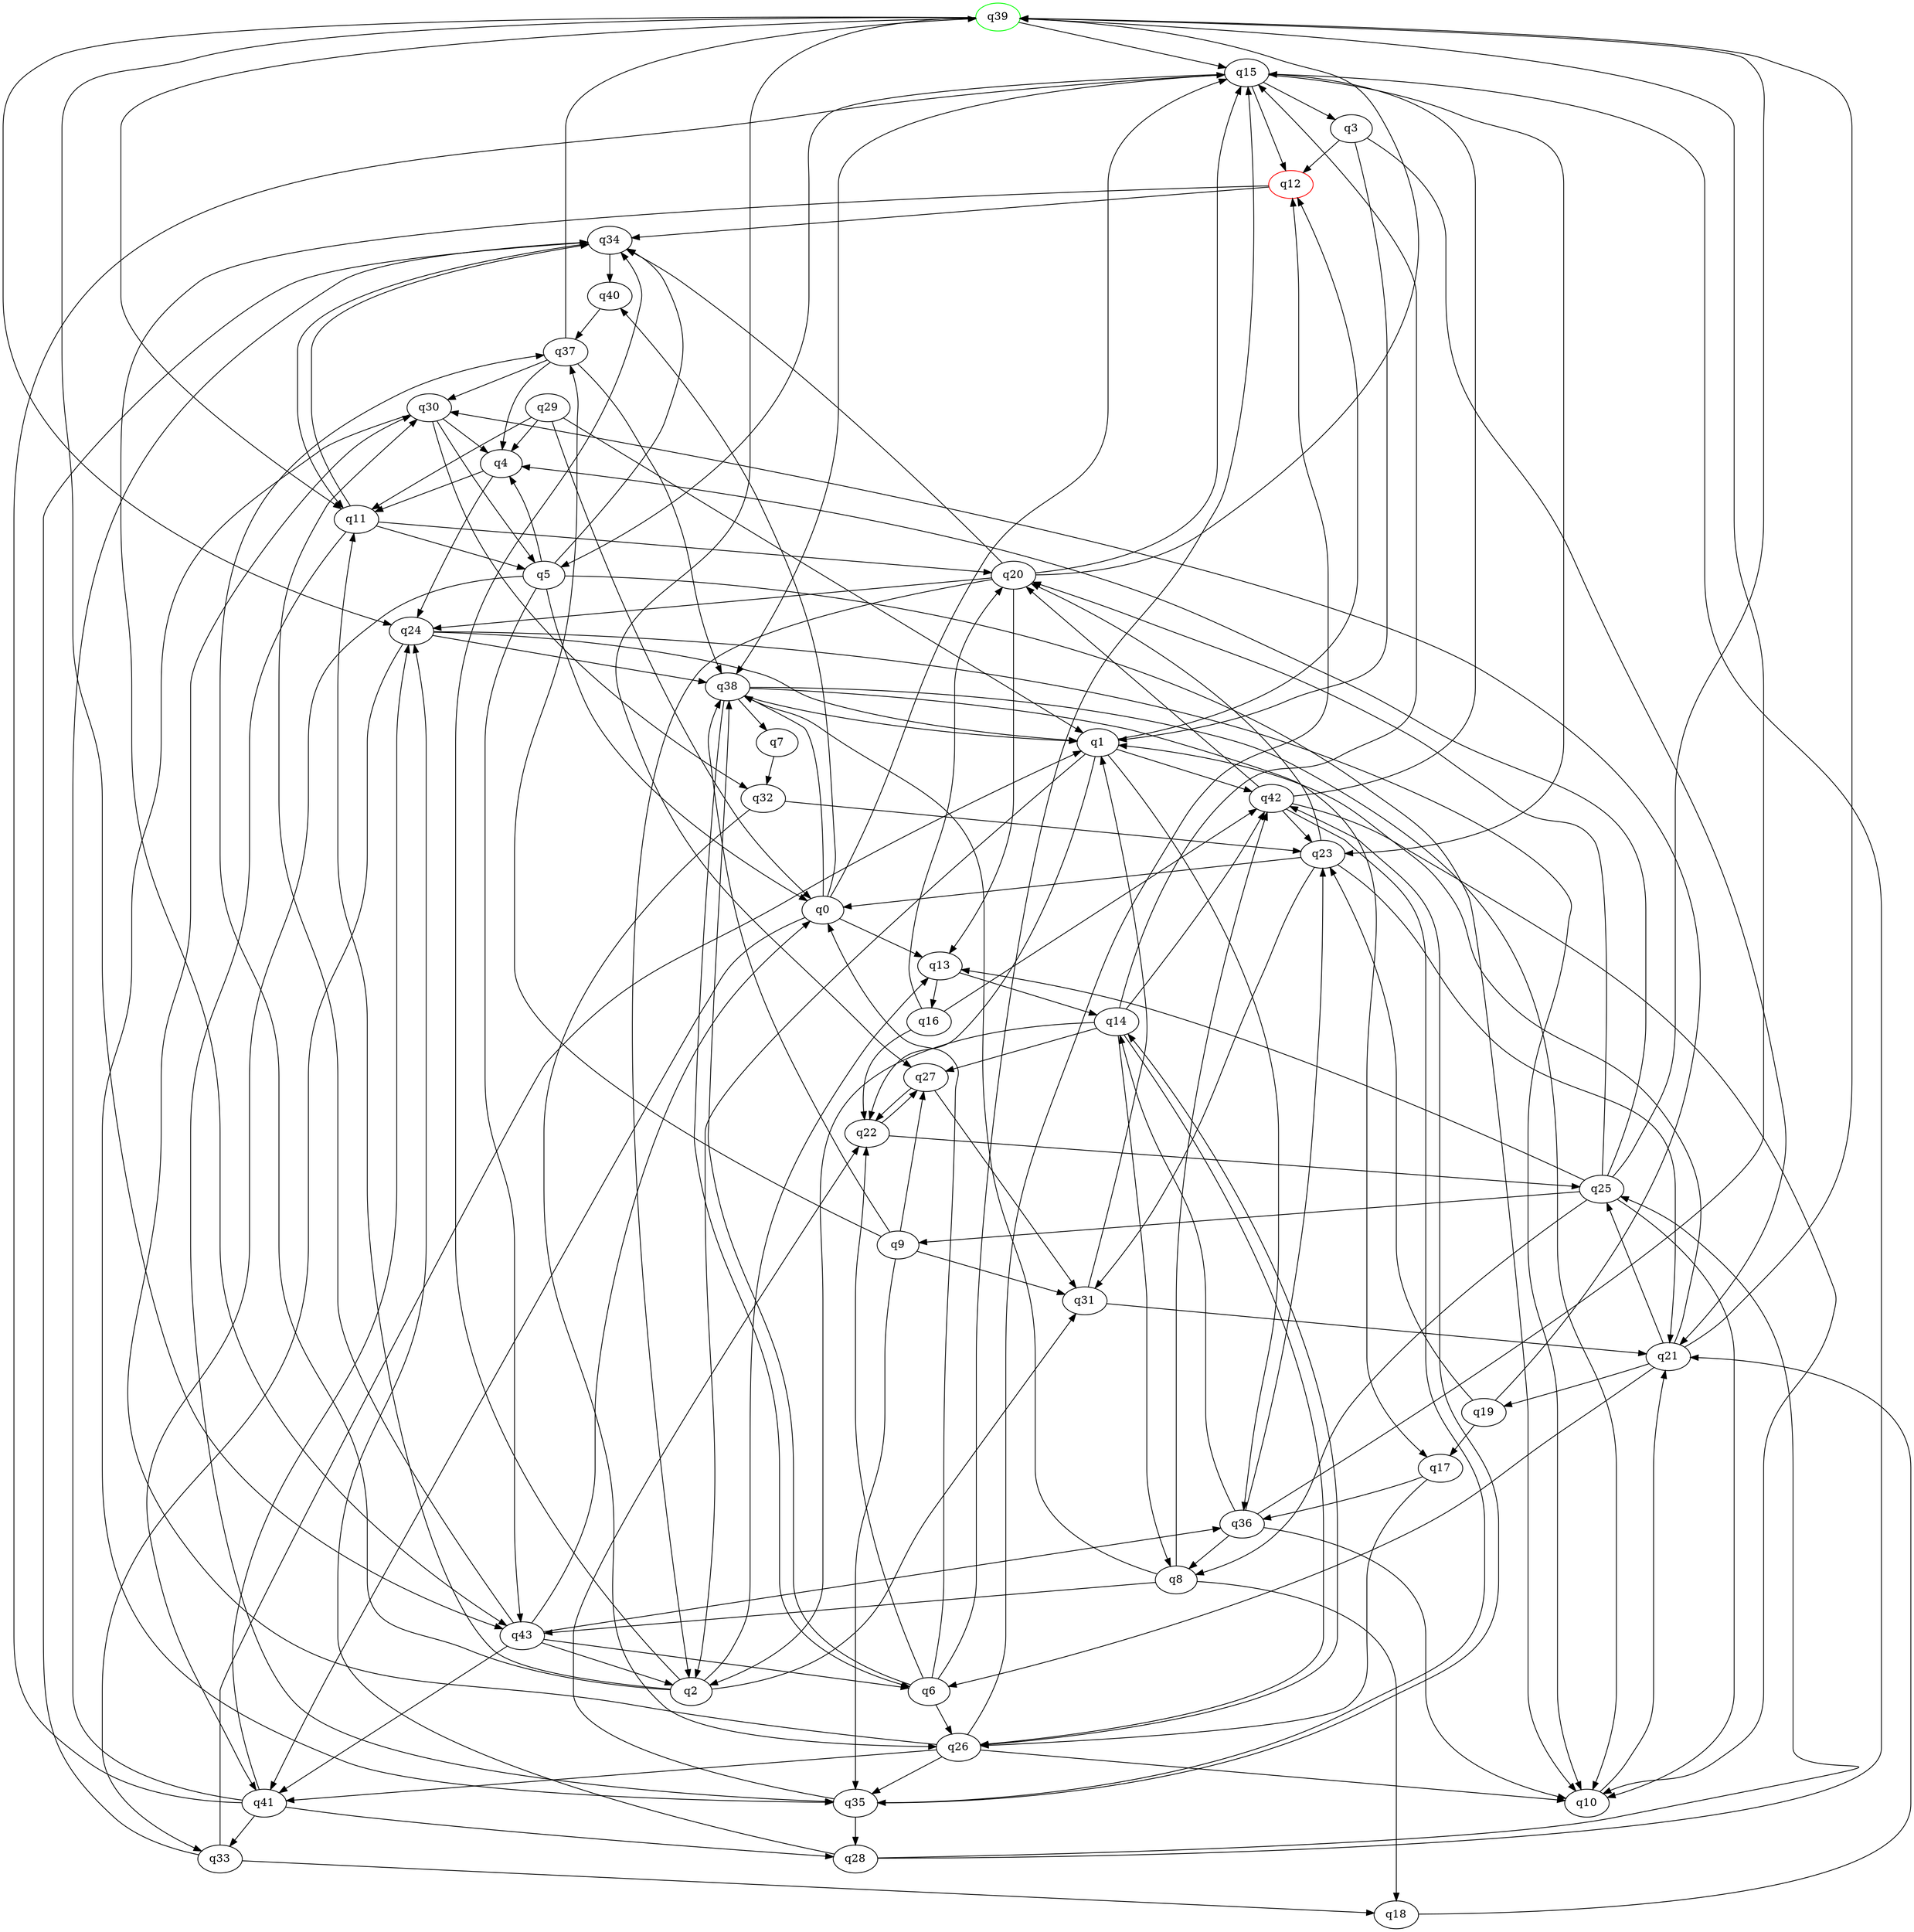 digraph A{
q39 [initial=1,color=green];
q12 [final=1,color=red];
q0 -> q13;
q0 -> q15;
q0 -> q38;
q0 -> q40;
q0 -> q41;
q1 -> q2;
q1 -> q12;
q1 -> q22;
q1 -> q36;
q1 -> q42;
q2 -> q11;
q2 -> q13;
q2 -> q31;
q2 -> q34;
q2 -> q37;
q3 -> q1;
q3 -> q12;
q3 -> q21;
q4 -> q11;
q4 -> q24;
q5 -> q0;
q5 -> q4;
q5 -> q10;
q5 -> q34;
q5 -> q41;
q5 -> q43;
q6 -> q0;
q6 -> q15;
q6 -> q22;
q6 -> q26;
q6 -> q38;
q7 -> q32;
q8 -> q18;
q8 -> q38;
q8 -> q42;
q8 -> q43;
q9 -> q27;
q9 -> q31;
q9 -> q35;
q9 -> q37;
q9 -> q38;
q10 -> q21;
q11 -> q5;
q11 -> q20;
q11 -> q34;
q11 -> q35;
q12 -> q34;
q12 -> q43;
q13 -> q14;
q13 -> q16;
q14 -> q2;
q14 -> q8;
q14 -> q15;
q14 -> q26;
q14 -> q27;
q14 -> q42;
q15 -> q3;
q15 -> q5;
q15 -> q12;
q15 -> q23;
q15 -> q38;
q16 -> q20;
q16 -> q22;
q16 -> q42;
q17 -> q26;
q17 -> q36;
q18 -> q21;
q19 -> q17;
q19 -> q23;
q19 -> q30;
q20 -> q2;
q20 -> q13;
q20 -> q15;
q20 -> q24;
q20 -> q34;
q20 -> q39;
q21 -> q1;
q21 -> q6;
q21 -> q19;
q21 -> q25;
q21 -> q39;
q22 -> q25;
q22 -> q27;
q23 -> q0;
q23 -> q20;
q23 -> q21;
q23 -> q31;
q24 -> q1;
q24 -> q10;
q24 -> q33;
q24 -> q38;
q25 -> q4;
q25 -> q8;
q25 -> q9;
q25 -> q10;
q25 -> q13;
q25 -> q20;
q25 -> q39;
q26 -> q10;
q26 -> q12;
q26 -> q14;
q26 -> q30;
q26 -> q35;
q26 -> q41;
q27 -> q22;
q27 -> q31;
q28 -> q15;
q28 -> q24;
q28 -> q25;
q29 -> q0;
q29 -> q1;
q29 -> q4;
q29 -> q11;
q30 -> q4;
q30 -> q5;
q30 -> q32;
q30 -> q35;
q31 -> q1;
q31 -> q21;
q32 -> q23;
q32 -> q26;
q33 -> q1;
q33 -> q18;
q33 -> q34;
q34 -> q11;
q34 -> q40;
q35 -> q22;
q35 -> q28;
q35 -> q42;
q36 -> q8;
q36 -> q10;
q36 -> q14;
q36 -> q23;
q36 -> q39;
q37 -> q4;
q37 -> q30;
q37 -> q38;
q37 -> q39;
q38 -> q1;
q38 -> q6;
q38 -> q7;
q38 -> q10;
q38 -> q17;
q39 -> q11;
q39 -> q15;
q39 -> q24;
q39 -> q27;
q39 -> q43;
q40 -> q37;
q41 -> q15;
q41 -> q24;
q41 -> q28;
q41 -> q33;
q41 -> q34;
q42 -> q10;
q42 -> q15;
q42 -> q20;
q42 -> q23;
q42 -> q35;
q43 -> q0;
q43 -> q2;
q43 -> q6;
q43 -> q30;
q43 -> q36;
q43 -> q41;
}